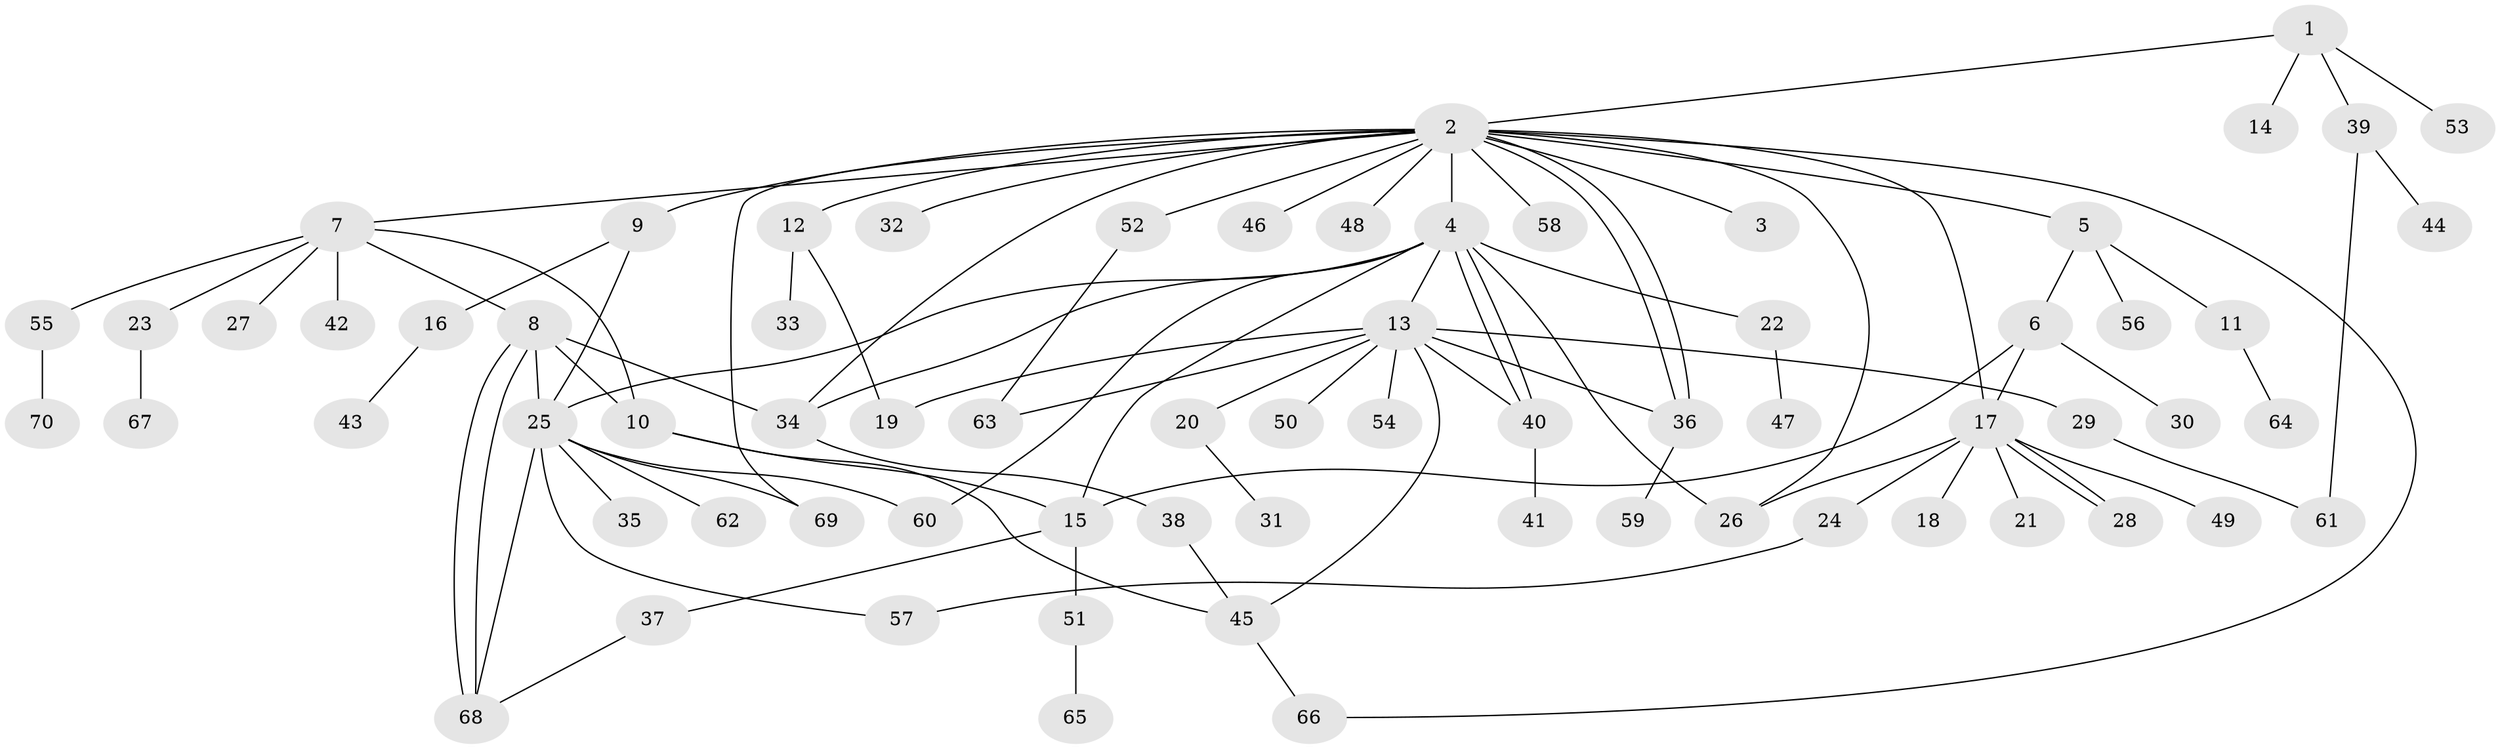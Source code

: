 // Generated by graph-tools (version 1.1) at 2025/26/03/09/25 03:26:03]
// undirected, 70 vertices, 96 edges
graph export_dot {
graph [start="1"]
  node [color=gray90,style=filled];
  1;
  2;
  3;
  4;
  5;
  6;
  7;
  8;
  9;
  10;
  11;
  12;
  13;
  14;
  15;
  16;
  17;
  18;
  19;
  20;
  21;
  22;
  23;
  24;
  25;
  26;
  27;
  28;
  29;
  30;
  31;
  32;
  33;
  34;
  35;
  36;
  37;
  38;
  39;
  40;
  41;
  42;
  43;
  44;
  45;
  46;
  47;
  48;
  49;
  50;
  51;
  52;
  53;
  54;
  55;
  56;
  57;
  58;
  59;
  60;
  61;
  62;
  63;
  64;
  65;
  66;
  67;
  68;
  69;
  70;
  1 -- 2;
  1 -- 14;
  1 -- 39;
  1 -- 53;
  2 -- 3;
  2 -- 4;
  2 -- 5;
  2 -- 7;
  2 -- 9;
  2 -- 12;
  2 -- 17;
  2 -- 26;
  2 -- 32;
  2 -- 34;
  2 -- 36;
  2 -- 36;
  2 -- 46;
  2 -- 48;
  2 -- 52;
  2 -- 58;
  2 -- 66;
  2 -- 69;
  4 -- 13;
  4 -- 15;
  4 -- 22;
  4 -- 25;
  4 -- 26;
  4 -- 34;
  4 -- 40;
  4 -- 40;
  4 -- 60;
  5 -- 6;
  5 -- 11;
  5 -- 56;
  6 -- 15;
  6 -- 17;
  6 -- 30;
  7 -- 8;
  7 -- 10;
  7 -- 23;
  7 -- 27;
  7 -- 42;
  7 -- 55;
  8 -- 10;
  8 -- 25;
  8 -- 34;
  8 -- 68;
  8 -- 68;
  9 -- 16;
  9 -- 25;
  10 -- 15;
  10 -- 45;
  11 -- 64;
  12 -- 19;
  12 -- 33;
  13 -- 19;
  13 -- 20;
  13 -- 29;
  13 -- 36;
  13 -- 40;
  13 -- 45;
  13 -- 50;
  13 -- 54;
  13 -- 63;
  15 -- 37;
  15 -- 51;
  16 -- 43;
  17 -- 18;
  17 -- 21;
  17 -- 24;
  17 -- 26;
  17 -- 28;
  17 -- 28;
  17 -- 49;
  20 -- 31;
  22 -- 47;
  23 -- 67;
  24 -- 57;
  25 -- 35;
  25 -- 57;
  25 -- 60;
  25 -- 62;
  25 -- 68;
  25 -- 69;
  29 -- 61;
  34 -- 38;
  36 -- 59;
  37 -- 68;
  38 -- 45;
  39 -- 44;
  39 -- 61;
  40 -- 41;
  45 -- 66;
  51 -- 65;
  52 -- 63;
  55 -- 70;
}
